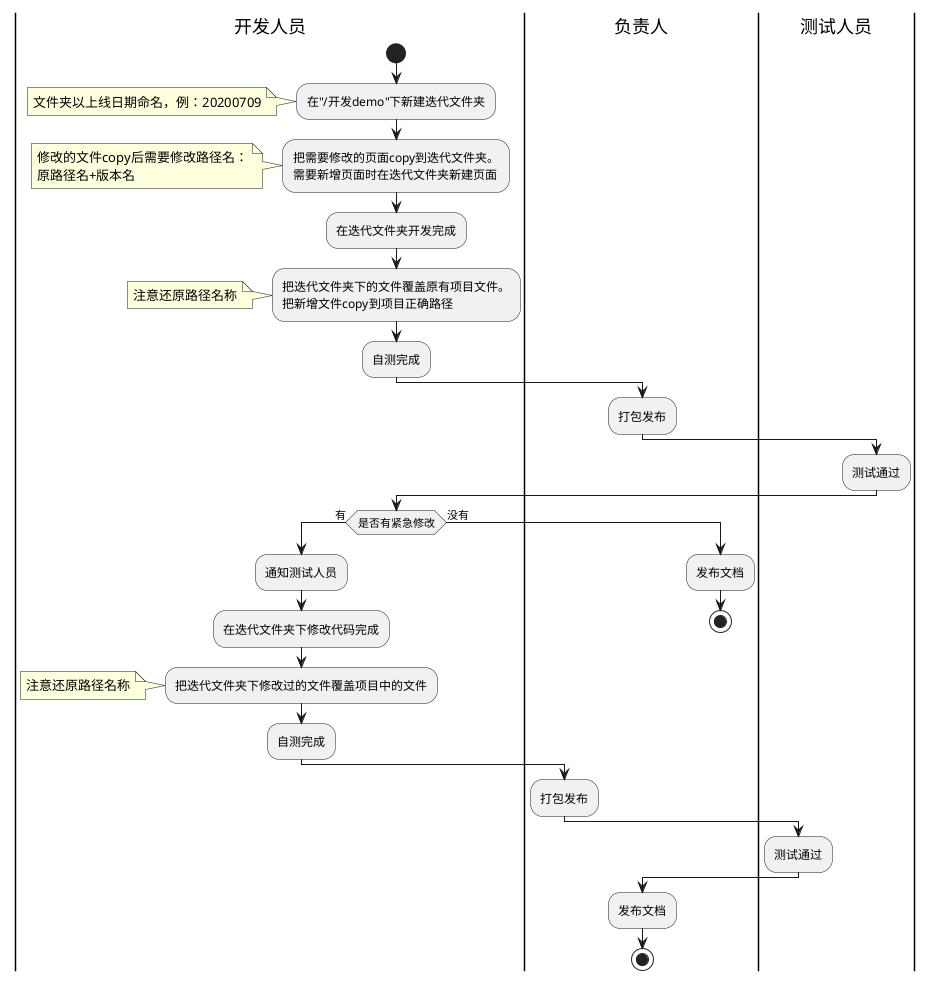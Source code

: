 @startuml
|开发人员|
start
:在"/开发demo"下新建迭代文件夹;
note left:文件夹以上线日期命名，例：20200709
:把需要修改的页面copy到迭代文件夹。\n需要新增页面时在迭代文件夹新建页面;
note left:修改的文件copy后需要修改路径名：\n原路径名+版本名
:在迭代文件夹开发完成;
:把迭代文件夹下的文件覆盖原有项目文件。\n把新增文件copy到项目正确路径;
note left:注意还原路径名称
:自测完成;
|负责人|
:打包发布;
|测试人员|
:测试通过;
|开发人员|
if (是否有紧急修改) then (有)
    :通知测试人员;
    :在迭代文件夹下修改代码完成;
    :把迭代文件夹下修改过的文件覆盖项目中的文件;
    note left:注意还原路径名称
    :自测完成;
    |负责人|
    :打包发布;
    |测试人员|
    :测试通过;
else (没有)
    |负责人|
    :发布文档;
    stop
endif
|负责人|
:发布文档;

stop
@enduml